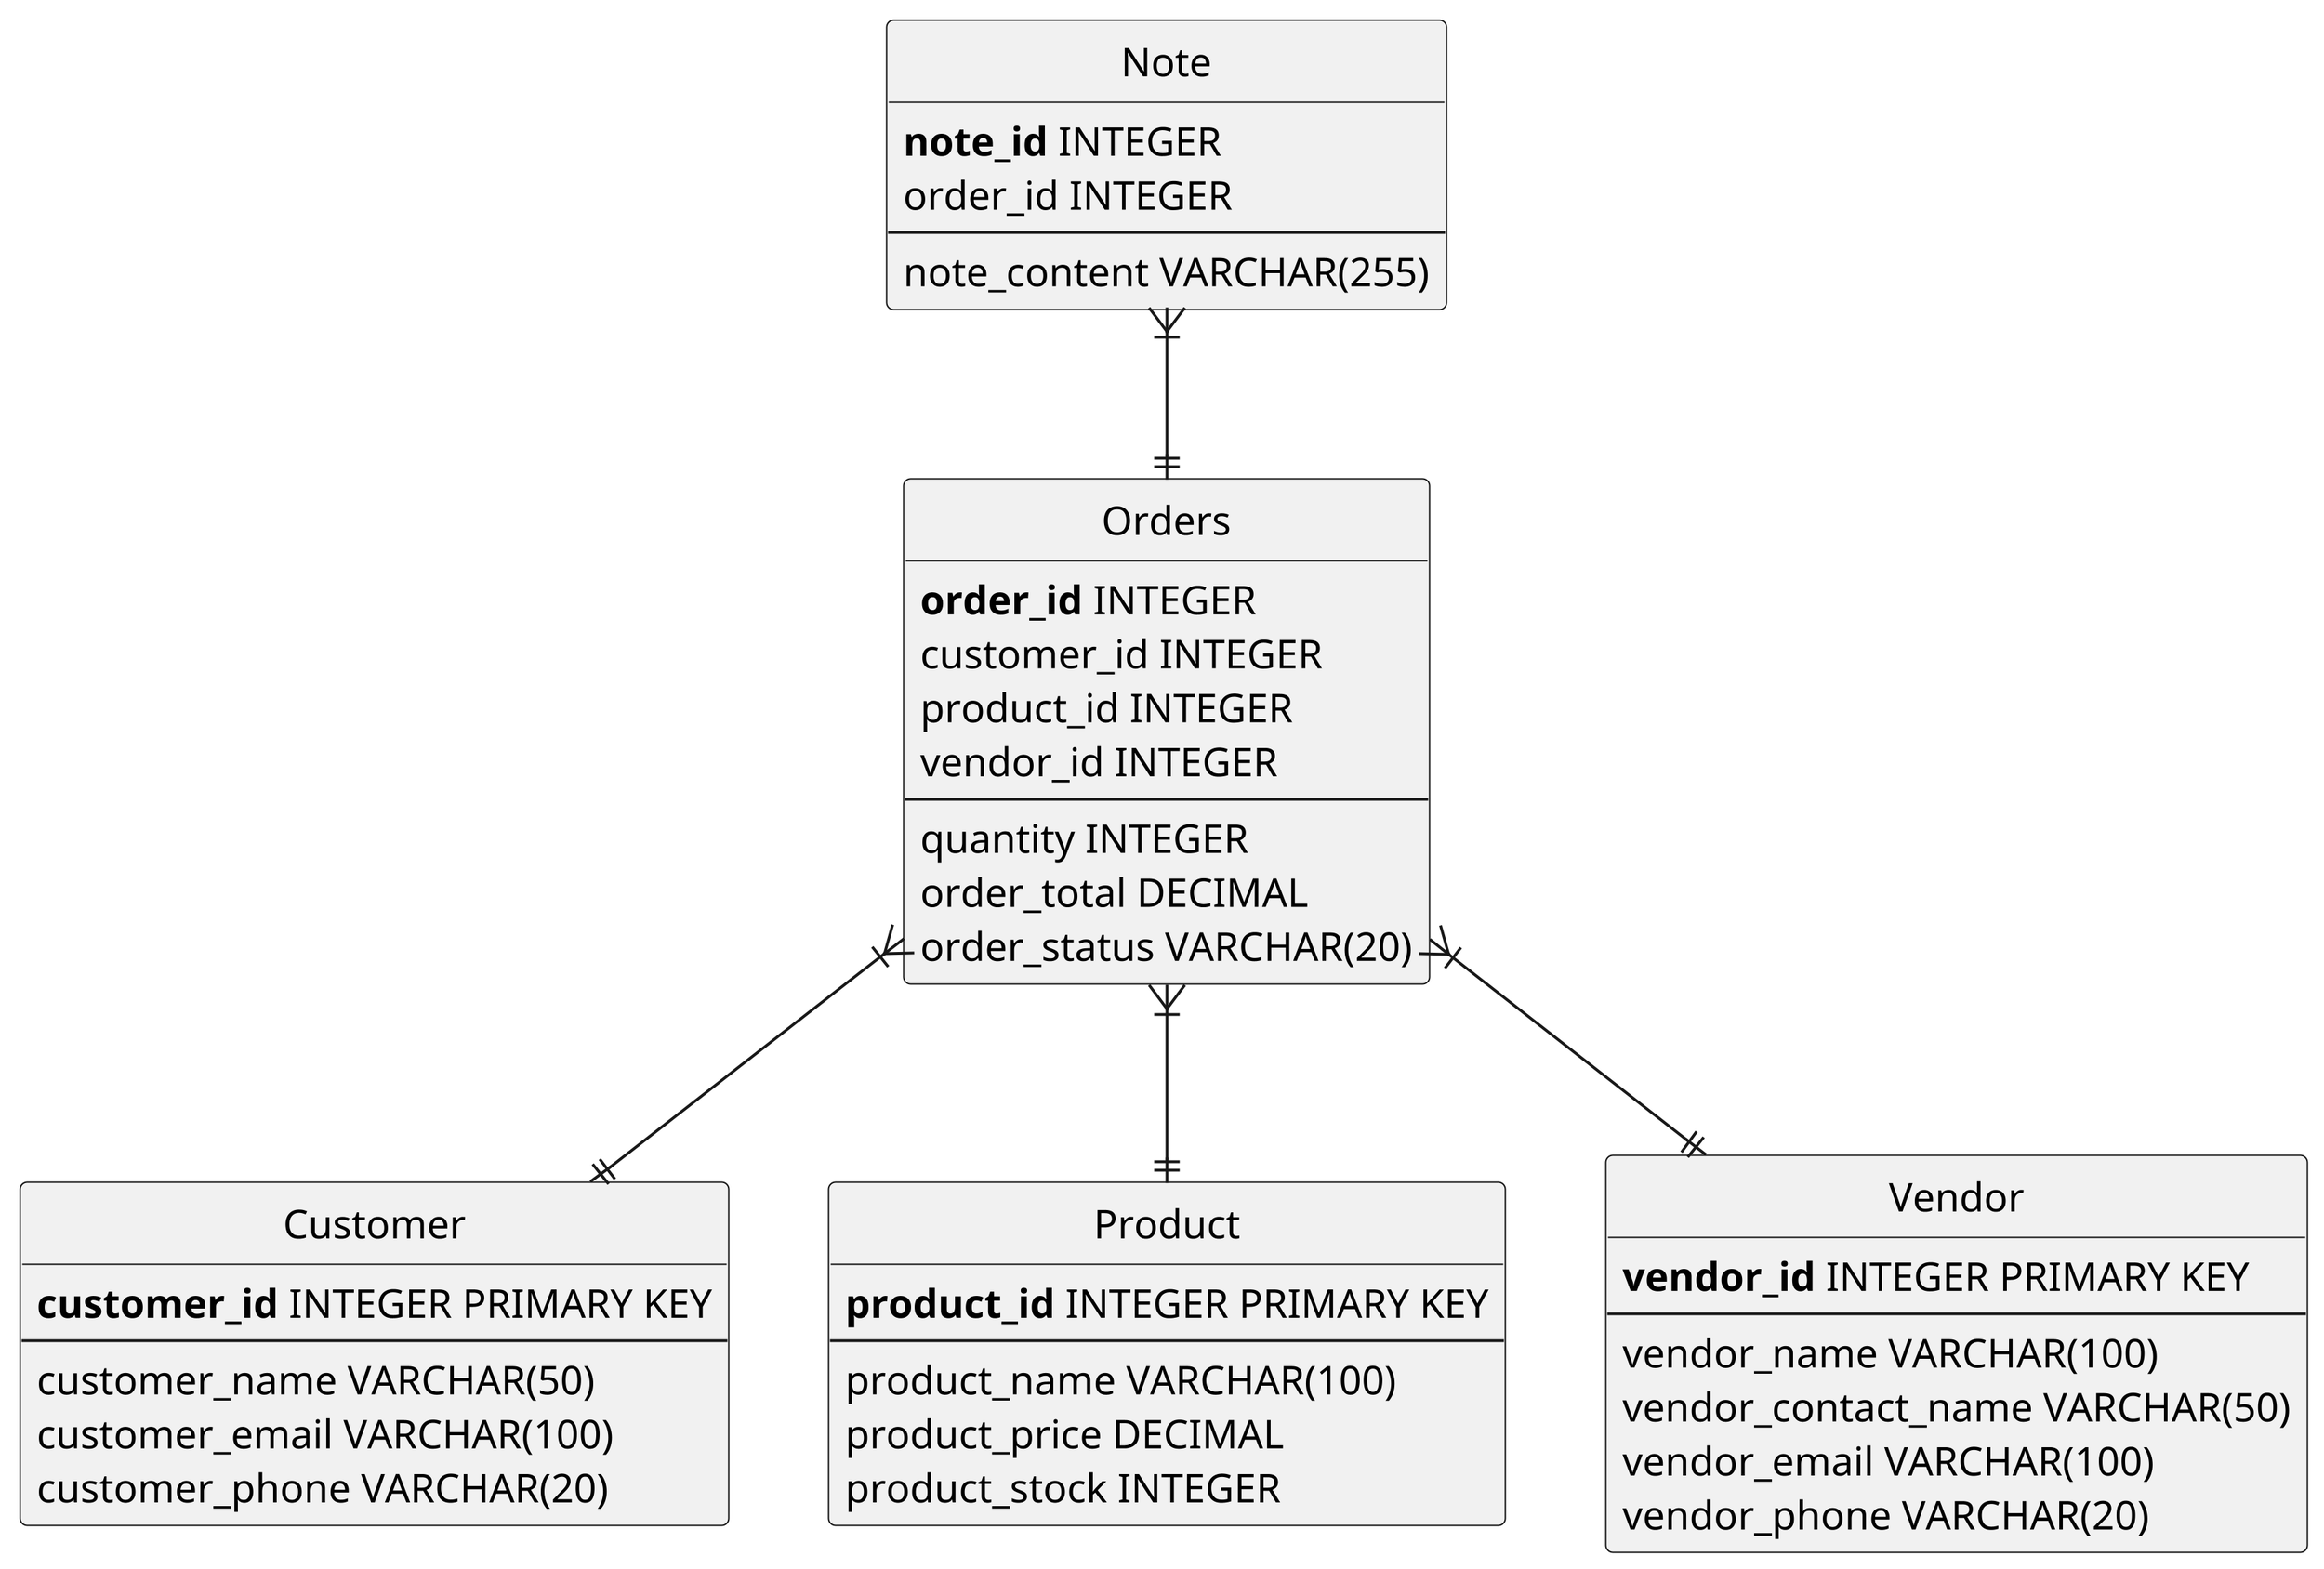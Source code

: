 @startuml

scale 5

hide circle

entity Orders {
**order_id** INTEGER
customer_id INTEGER
product_id INTEGER
vendor_id INTEGER
---
quantity INTEGER
order_total DECIMAL
order_status VARCHAR(20)
}

entity Note {
**note_id** INTEGER
order_id INTEGER
---
note_content VARCHAR(255)
}

entity Customer {
    **customer_id** INTEGER PRIMARY KEY
    ---
    customer_name VARCHAR(50)
    customer_email VARCHAR(100)
    customer_phone VARCHAR(20)
}

entity Product {
    **product_id** INTEGER PRIMARY KEY
    ---
    product_name VARCHAR(100)
    product_price DECIMAL
    product_stock INTEGER
}

entity Vendor {
    **vendor_id** INTEGER PRIMARY KEY
    ---
    vendor_name VARCHAR(100)
    vendor_contact_name VARCHAR(50)
    vendor_email VARCHAR(100)
    vendor_phone VARCHAR(20)
}

Orders }|--|| Customer
Orders }|--|| Product
Orders }|--|| Vendor
Note }|--|| Orders

@enduml